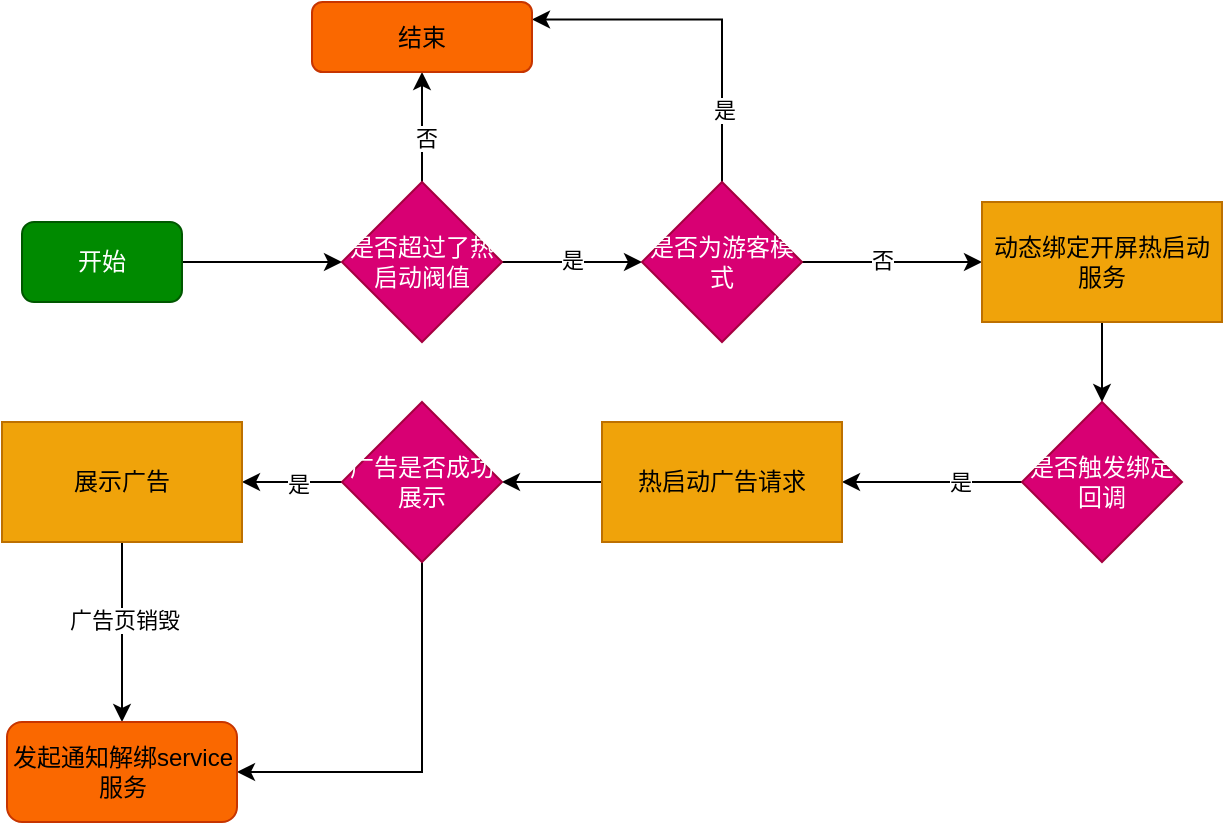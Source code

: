 <mxfile version="23.0.0" type="github">
  <diagram name="第 1 页" id="M-bujQQklK8ykTj6TOYn">
    <mxGraphModel dx="954" dy="497" grid="1" gridSize="10" guides="1" tooltips="1" connect="1" arrows="1" fold="1" page="1" pageScale="1" pageWidth="827" pageHeight="1169" math="0" shadow="0">
      <root>
        <mxCell id="0" />
        <mxCell id="1" parent="0" />
        <mxCell id="QQTeGX5ZshziLy3mVFrV-3" value="" style="edgeStyle=orthogonalEdgeStyle;rounded=0;orthogonalLoop=1;jettySize=auto;html=1;" edge="1" parent="1" source="QQTeGX5ZshziLy3mVFrV-1" target="QQTeGX5ZshziLy3mVFrV-2">
          <mxGeometry relative="1" as="geometry" />
        </mxCell>
        <mxCell id="QQTeGX5ZshziLy3mVFrV-1" value="开始" style="rounded=1;whiteSpace=wrap;html=1;fillColor=#008a00;fontColor=#ffffff;strokeColor=#005700;" vertex="1" parent="1">
          <mxGeometry x="80" y="250" width="80" height="40" as="geometry" />
        </mxCell>
        <mxCell id="QQTeGX5ZshziLy3mVFrV-7" value="" style="edgeStyle=orthogonalEdgeStyle;rounded=0;orthogonalLoop=1;jettySize=auto;html=1;" edge="1" parent="1" source="QQTeGX5ZshziLy3mVFrV-2" target="QQTeGX5ZshziLy3mVFrV-6">
          <mxGeometry relative="1" as="geometry" />
        </mxCell>
        <mxCell id="QQTeGX5ZshziLy3mVFrV-8" value="是" style="edgeLabel;html=1;align=center;verticalAlign=middle;resizable=0;points=[];" vertex="1" connectable="0" parent="QQTeGX5ZshziLy3mVFrV-7">
          <mxGeometry y="1" relative="1" as="geometry">
            <mxPoint as="offset" />
          </mxGeometry>
        </mxCell>
        <mxCell id="QQTeGX5ZshziLy3mVFrV-10" value="" style="edgeStyle=orthogonalEdgeStyle;rounded=0;orthogonalLoop=1;jettySize=auto;html=1;" edge="1" parent="1" source="QQTeGX5ZshziLy3mVFrV-2" target="QQTeGX5ZshziLy3mVFrV-9">
          <mxGeometry relative="1" as="geometry" />
        </mxCell>
        <mxCell id="QQTeGX5ZshziLy3mVFrV-14" value="否" style="edgeLabel;html=1;align=center;verticalAlign=middle;resizable=0;points=[];" vertex="1" connectable="0" parent="QQTeGX5ZshziLy3mVFrV-10">
          <mxGeometry x="-0.2" y="-2" relative="1" as="geometry">
            <mxPoint as="offset" />
          </mxGeometry>
        </mxCell>
        <mxCell id="QQTeGX5ZshziLy3mVFrV-2" value="是否超过了热启动阀值" style="rhombus;whiteSpace=wrap;html=1;rounded=0;fillColor=#d80073;fontColor=#ffffff;strokeColor=#A50040;" vertex="1" parent="1">
          <mxGeometry x="240" y="230" width="80" height="80" as="geometry" />
        </mxCell>
        <mxCell id="QQTeGX5ZshziLy3mVFrV-12" value="" style="edgeStyle=orthogonalEdgeStyle;rounded=0;orthogonalLoop=1;jettySize=auto;html=1;" edge="1" parent="1" source="QQTeGX5ZshziLy3mVFrV-6" target="QQTeGX5ZshziLy3mVFrV-11">
          <mxGeometry relative="1" as="geometry" />
        </mxCell>
        <mxCell id="QQTeGX5ZshziLy3mVFrV-13" value="否" style="edgeLabel;html=1;align=center;verticalAlign=middle;resizable=0;points=[];" vertex="1" connectable="0" parent="QQTeGX5ZshziLy3mVFrV-12">
          <mxGeometry x="-0.111" y="1" relative="1" as="geometry">
            <mxPoint as="offset" />
          </mxGeometry>
        </mxCell>
        <mxCell id="QQTeGX5ZshziLy3mVFrV-15" style="edgeStyle=orthogonalEdgeStyle;rounded=0;orthogonalLoop=1;jettySize=auto;html=1;entryX=1;entryY=0.25;entryDx=0;entryDy=0;" edge="1" parent="1" source="QQTeGX5ZshziLy3mVFrV-6" target="QQTeGX5ZshziLy3mVFrV-9">
          <mxGeometry relative="1" as="geometry">
            <Array as="points">
              <mxPoint x="430" y="149" />
            </Array>
          </mxGeometry>
        </mxCell>
        <mxCell id="QQTeGX5ZshziLy3mVFrV-16" value="是" style="edgeLabel;html=1;align=center;verticalAlign=middle;resizable=0;points=[];" vertex="1" connectable="0" parent="QQTeGX5ZshziLy3mVFrV-15">
          <mxGeometry x="-0.591" y="-1" relative="1" as="geometry">
            <mxPoint as="offset" />
          </mxGeometry>
        </mxCell>
        <mxCell id="QQTeGX5ZshziLy3mVFrV-6" value="是否为游客模式" style="rhombus;whiteSpace=wrap;html=1;rounded=0;fillColor=#d80073;fontColor=#ffffff;strokeColor=#A50040;" vertex="1" parent="1">
          <mxGeometry x="390" y="230" width="80" height="80" as="geometry" />
        </mxCell>
        <mxCell id="QQTeGX5ZshziLy3mVFrV-9" value="结束" style="rounded=1;whiteSpace=wrap;html=1;fillColor=#fa6800;fontColor=#000000;strokeColor=#C73500;" vertex="1" parent="1">
          <mxGeometry x="225" y="140" width="110" height="35" as="geometry" />
        </mxCell>
        <mxCell id="QQTeGX5ZshziLy3mVFrV-18" value="" style="edgeStyle=orthogonalEdgeStyle;rounded=0;orthogonalLoop=1;jettySize=auto;html=1;" edge="1" parent="1" source="QQTeGX5ZshziLy3mVFrV-11" target="QQTeGX5ZshziLy3mVFrV-17">
          <mxGeometry relative="1" as="geometry" />
        </mxCell>
        <mxCell id="QQTeGX5ZshziLy3mVFrV-11" value="动态绑定开屏热启动服务" style="whiteSpace=wrap;html=1;fillColor=#f0a30a;fontColor=#000000;strokeColor=#BD7000;" vertex="1" parent="1">
          <mxGeometry x="560" y="240" width="120" height="60" as="geometry" />
        </mxCell>
        <mxCell id="QQTeGX5ZshziLy3mVFrV-20" value="" style="edgeStyle=orthogonalEdgeStyle;rounded=0;orthogonalLoop=1;jettySize=auto;html=1;" edge="1" parent="1" source="QQTeGX5ZshziLy3mVFrV-17" target="QQTeGX5ZshziLy3mVFrV-19">
          <mxGeometry relative="1" as="geometry" />
        </mxCell>
        <mxCell id="QQTeGX5ZshziLy3mVFrV-21" value="是" style="edgeLabel;html=1;align=center;verticalAlign=middle;resizable=0;points=[];" vertex="1" connectable="0" parent="QQTeGX5ZshziLy3mVFrV-20">
          <mxGeometry x="-0.311" relative="1" as="geometry">
            <mxPoint as="offset" />
          </mxGeometry>
        </mxCell>
        <mxCell id="QQTeGX5ZshziLy3mVFrV-17" value="是否触发绑定回调" style="rhombus;whiteSpace=wrap;html=1;rounded=0;fillColor=#d80073;fontColor=#ffffff;strokeColor=#A50040;" vertex="1" parent="1">
          <mxGeometry x="580" y="340" width="80" height="80" as="geometry" />
        </mxCell>
        <mxCell id="QQTeGX5ZshziLy3mVFrV-23" value="" style="edgeStyle=orthogonalEdgeStyle;rounded=0;orthogonalLoop=1;jettySize=auto;html=1;" edge="1" parent="1" source="QQTeGX5ZshziLy3mVFrV-19" target="QQTeGX5ZshziLy3mVFrV-22">
          <mxGeometry relative="1" as="geometry" />
        </mxCell>
        <mxCell id="QQTeGX5ZshziLy3mVFrV-19" value="热启动广告请求" style="whiteSpace=wrap;html=1;fillColor=#f0a30a;fontColor=#000000;strokeColor=#BD7000;" vertex="1" parent="1">
          <mxGeometry x="370" y="350" width="120" height="60" as="geometry" />
        </mxCell>
        <mxCell id="QQTeGX5ZshziLy3mVFrV-25" value="" style="edgeStyle=orthogonalEdgeStyle;rounded=0;orthogonalLoop=1;jettySize=auto;html=1;" edge="1" parent="1" source="QQTeGX5ZshziLy3mVFrV-22" target="QQTeGX5ZshziLy3mVFrV-24">
          <mxGeometry relative="1" as="geometry" />
        </mxCell>
        <mxCell id="QQTeGX5ZshziLy3mVFrV-26" value="是" style="edgeLabel;html=1;align=center;verticalAlign=middle;resizable=0;points=[];" vertex="1" connectable="0" parent="QQTeGX5ZshziLy3mVFrV-25">
          <mxGeometry x="-0.12" y="1" relative="1" as="geometry">
            <mxPoint as="offset" />
          </mxGeometry>
        </mxCell>
        <mxCell id="QQTeGX5ZshziLy3mVFrV-32" style="edgeStyle=orthogonalEdgeStyle;rounded=0;orthogonalLoop=1;jettySize=auto;html=1;entryX=1;entryY=0.5;entryDx=0;entryDy=0;" edge="1" parent="1" source="QQTeGX5ZshziLy3mVFrV-22" target="QQTeGX5ZshziLy3mVFrV-31">
          <mxGeometry relative="1" as="geometry">
            <Array as="points">
              <mxPoint x="280" y="525" />
            </Array>
          </mxGeometry>
        </mxCell>
        <mxCell id="QQTeGX5ZshziLy3mVFrV-22" value="广告是否成功展示" style="rhombus;whiteSpace=wrap;html=1;rounded=0;fillColor=#d80073;fontColor=#ffffff;strokeColor=#A50040;" vertex="1" parent="1">
          <mxGeometry x="240" y="340" width="80" height="80" as="geometry" />
        </mxCell>
        <mxCell id="QQTeGX5ZshziLy3mVFrV-28" value="" style="edgeStyle=orthogonalEdgeStyle;rounded=0;orthogonalLoop=1;jettySize=auto;html=1;entryX=0.5;entryY=0;entryDx=0;entryDy=0;" edge="1" parent="1" source="QQTeGX5ZshziLy3mVFrV-24" target="QQTeGX5ZshziLy3mVFrV-31">
          <mxGeometry relative="1" as="geometry">
            <mxPoint x="130" y="480" as="targetPoint" />
          </mxGeometry>
        </mxCell>
        <mxCell id="QQTeGX5ZshziLy3mVFrV-29" value="广告页销毁" style="edgeLabel;html=1;align=center;verticalAlign=middle;resizable=0;points=[];" vertex="1" connectable="0" parent="QQTeGX5ZshziLy3mVFrV-28">
          <mxGeometry x="-0.143" y="1" relative="1" as="geometry">
            <mxPoint as="offset" />
          </mxGeometry>
        </mxCell>
        <mxCell id="QQTeGX5ZshziLy3mVFrV-24" value="展示广告" style="whiteSpace=wrap;html=1;fillColor=#f0a30a;fontColor=#000000;strokeColor=#BD7000;" vertex="1" parent="1">
          <mxGeometry x="70" y="350" width="120" height="60" as="geometry" />
        </mxCell>
        <mxCell id="QQTeGX5ZshziLy3mVFrV-31" value="发起通知解绑service服务" style="rounded=1;whiteSpace=wrap;html=1;fillColor=#fa6800;fontColor=#000000;strokeColor=#C73500;" vertex="1" parent="1">
          <mxGeometry x="72.5" y="500" width="115" height="50" as="geometry" />
        </mxCell>
      </root>
    </mxGraphModel>
  </diagram>
</mxfile>
